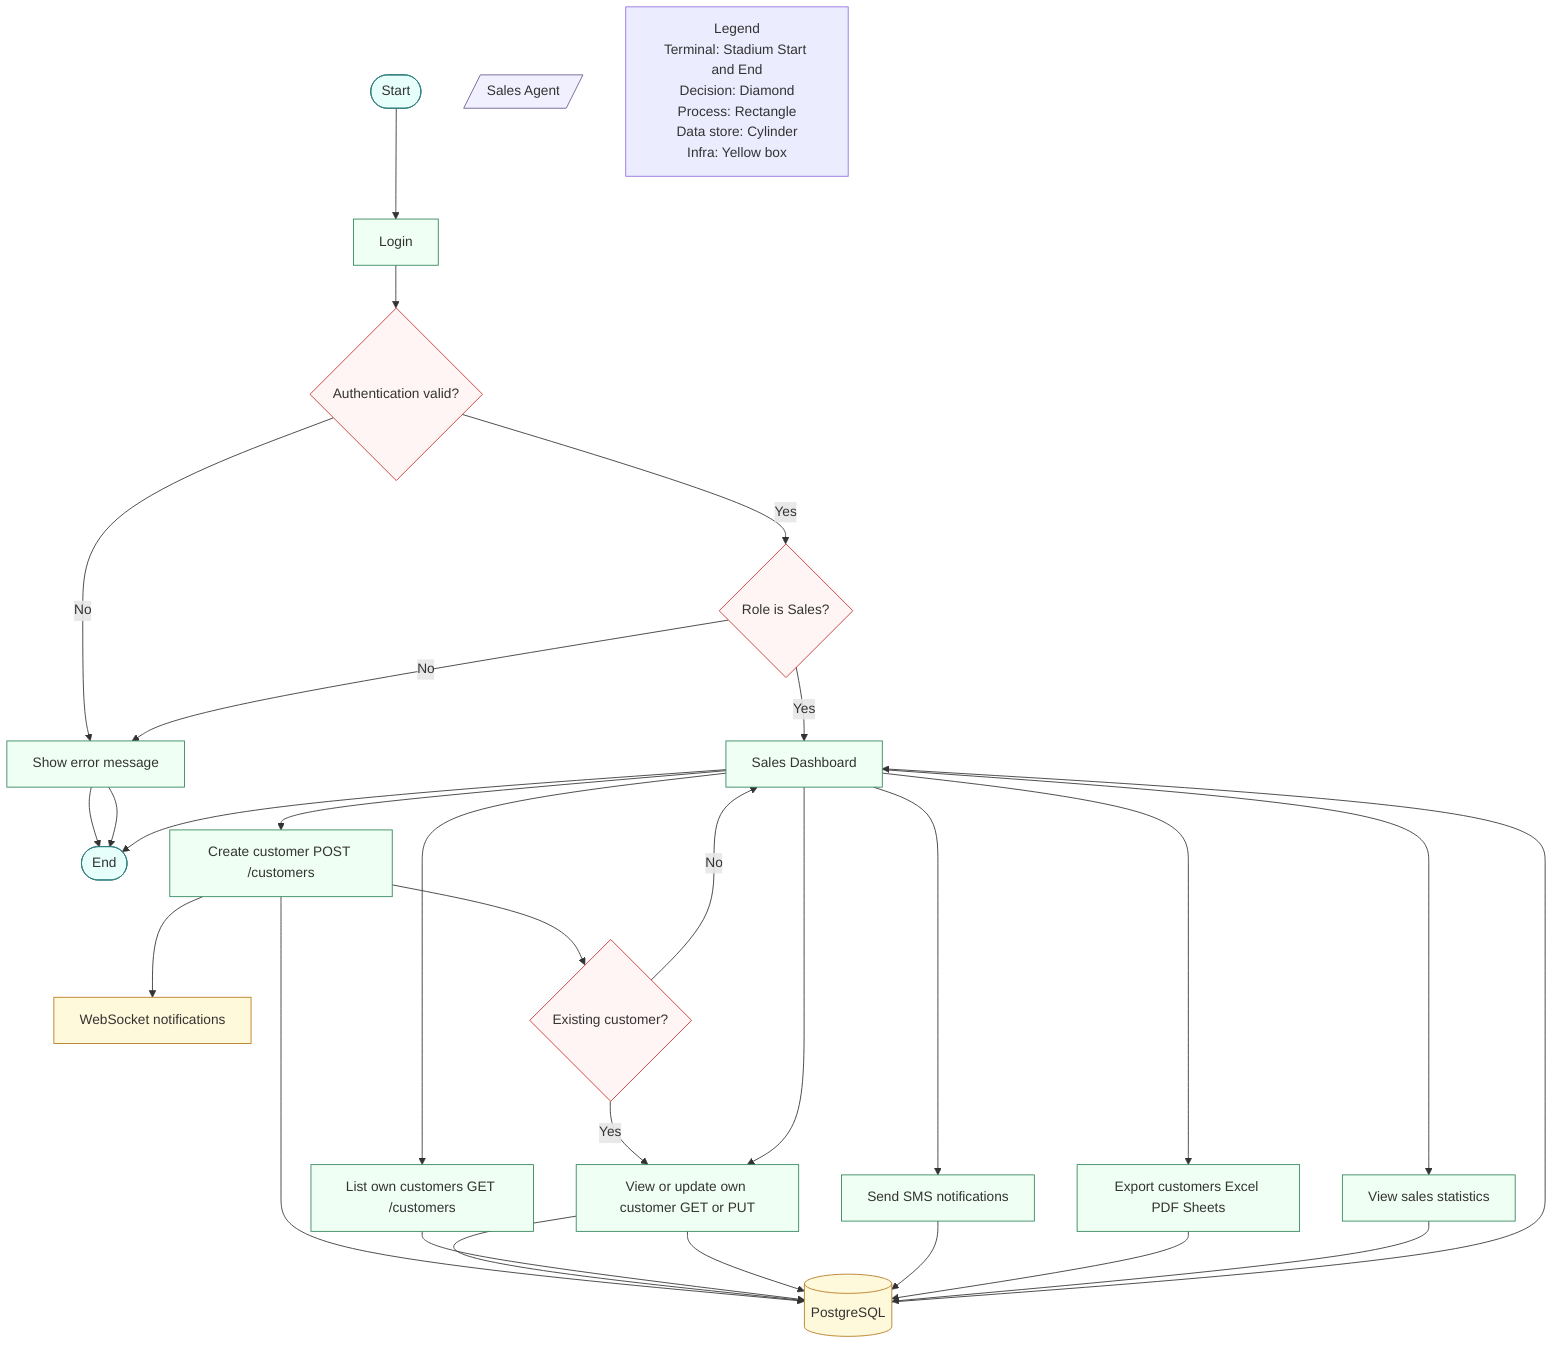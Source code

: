 flowchart TD

%% System Flowchart styling
classDef role fill:#F1F0FF,stroke:#6B5B95,stroke-width:1px,color:#333
classDef proc fill:#F0FFF4,stroke:#2F855A,stroke-width:1px,color:#333
classDef store fill:#FFF9DB,stroke:#B7791F,stroke-width:1px,color:#333
classDef risky fill:#FFF5F5,stroke:#E53E3E,stroke-width:2px,color:#333
classDef infra fill:#FFF9DB,stroke:#B7791F,stroke-width:1px,color:#333
classDef term fill:#E6FFFA,stroke:#2C7A7B,stroke-width:1px,color:#333
classDef decision fill:#FFF5F5,stroke:#C53030,stroke-width:1px,color:#333

START([Start]):::term
AGENT[/Sales Agent/]:::role
END([End]):::term

DB[(PostgreSQL)]:::store
WS[WebSocket notifications]:::infra

LOGIN[Login]:::proc
AUTH{Authentication valid?}:::decision
RBAC{Role is Sales?}:::decision
DASH[Sales Dashboard]:::proc

P_CREATE[Create customer POST /customers]:::proc
EXISTING{Existing customer?}:::decision
P_LIST[List own customers GET /customers]:::proc
P_VIEW[View or update own customer GET or PUT]:::proc
P_SMS[Send SMS notifications]:::proc
P_EXPORT[Export customers Excel PDF Sheets]:::proc
P_STATS[View sales statistics]:::proc
ERROR[Show error message]:::proc

START --> LOGIN --> AUTH
AUTH -- No --> ERROR --> END
AUTH -- Yes --> RBAC
RBAC -- No --> ERROR --> END
RBAC -- Yes --> DASH

DASH --> P_CREATE --> DB
P_CREATE --> WS
P_CREATE --> EXISTING
EXISTING -- Yes --> P_VIEW --> DB --> DASH
EXISTING -- No --> DASH

DASH --> P_LIST --> DB
DASH --> P_VIEW --> DB
DASH --> P_SMS --> DB
DASH --> P_EXPORT --> DB
DASH --> P_STATS --> DB

DASH --> END

%% Legend
LEGEND[Legend\nTerminal: Stadium Start and End\nDecision: Diamond\nProcess: Rectangle\nData store: Cylinder\nInfra: Yellow box]